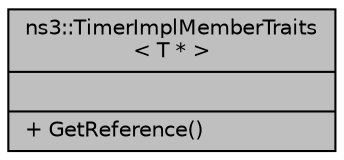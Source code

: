digraph "ns3::TimerImplMemberTraits&lt; T * &gt;"
{
  edge [fontname="Helvetica",fontsize="10",labelfontname="Helvetica",labelfontsize="10"];
  node [fontname="Helvetica",fontsize="10",shape=record];
  Node1 [label="{ns3::TimerImplMemberTraits\l\< T * \>\n||+ GetReference()\l}",height=0.2,width=0.4,color="black", fillcolor="grey75", style="filled", fontcolor="black"];
}
